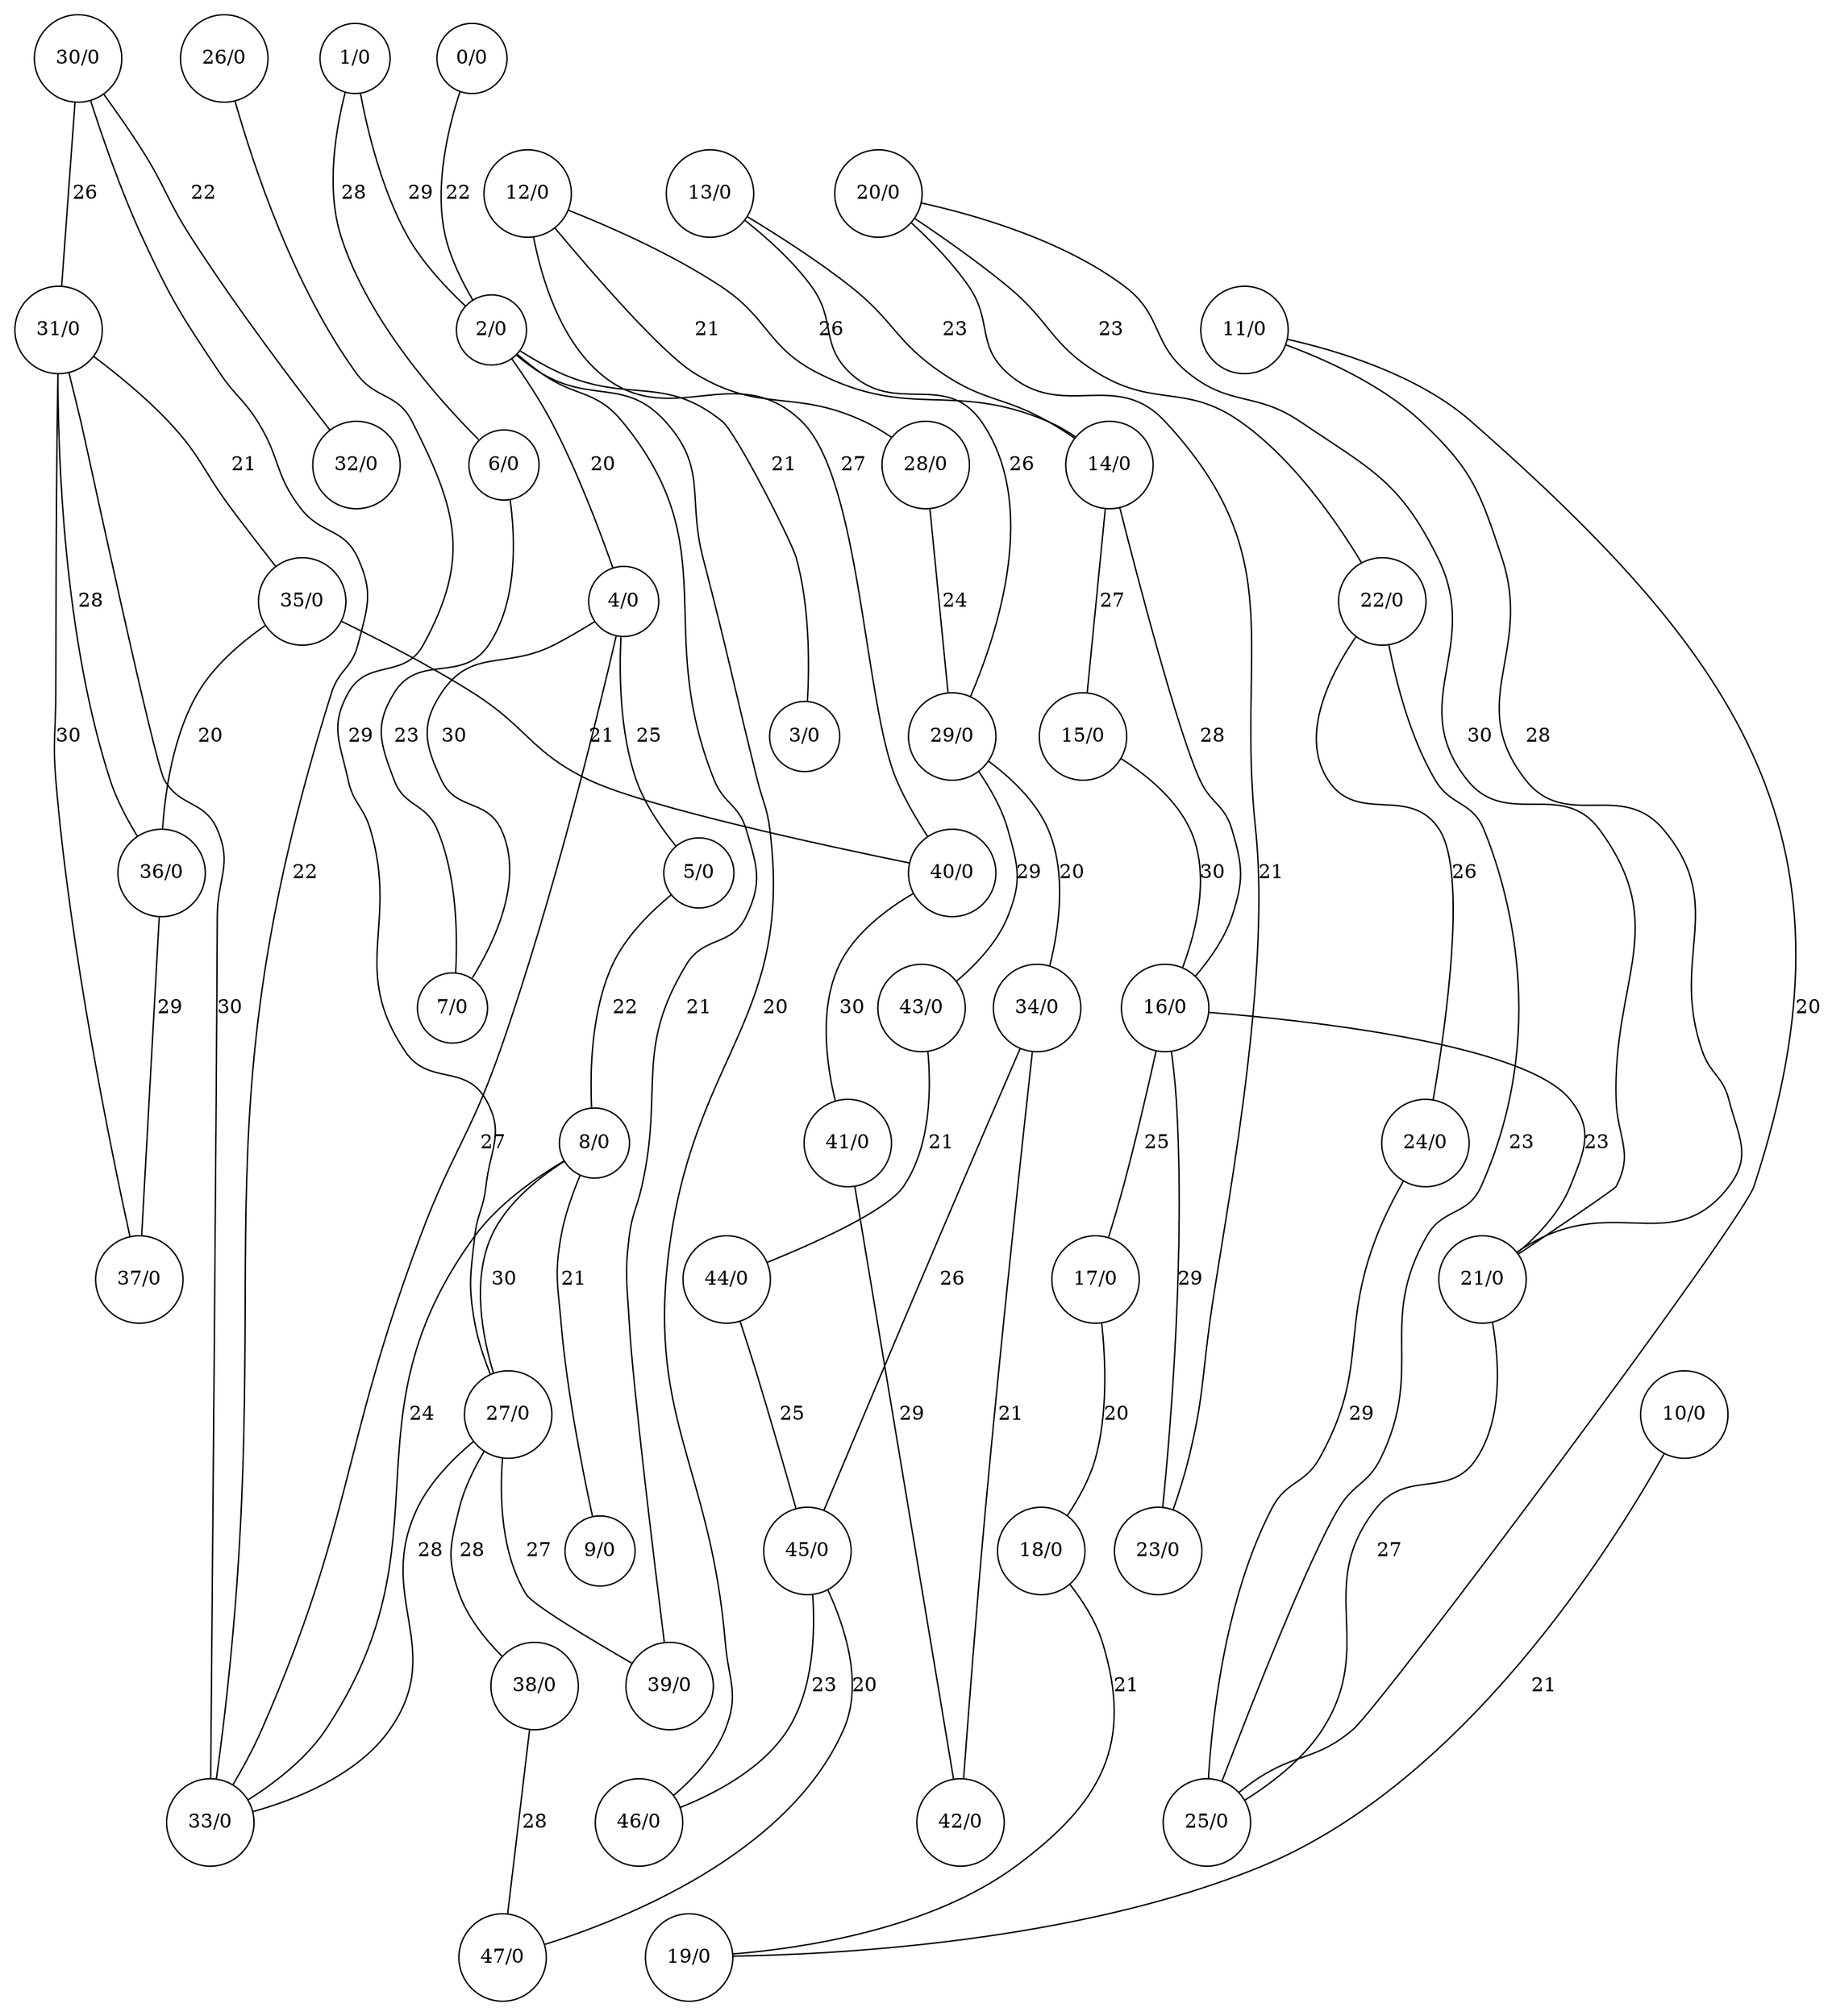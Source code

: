 graph G {
ratio=expand;
overlap=false;
size="20,20!";
0 [status=on, prob=0, style="", weight=0, color="", Country=Canada, pos="-110,54!", Longitude="-110.2017", betweeness=0, shape=circle, Internal=1, Latitude="54.45018", label="0/0", type=normal, id=0, true_status=on];
1 [status=on, prob=0, style="", weight=0, color="", Country=Canada, pos="-118,55!", Longitude="-118.80271", betweeness=0, shape=circle, Internal=1, Latitude="55.16667", label="1/0", type=normal, id=1, true_status=on];
2 [status=on, prob=0, style="", weight=0, color="", Country=Canada, pos="-113,53!", Longitude="-113.46871", betweeness=0, shape=circle, Internal=1, Latitude="53.55014", label="2/0", type=normal, id=2, true_status=on];
3 [status=on, prob=0, style="", weight=0, color="", Country=Canada, pos="-111,56!", Longitude="-111.38519", betweeness=0, shape=circle, Internal=1, Latitude="56.7335", label="3/0", type=normal, id=3, true_status=on];
4 [status=on, prob=0, style="", weight=0, color="", Country=Canada, pos="-120,50!", Longitude="-120.3192", betweeness=0, shape=circle, Internal=1, Latitude="50.66648", label="4/0", type=normal, id=4, true_status=on];
5 [status=on, prob=0, style="", weight=0, color="", Country="United States", pos="-73,40!", Longitude="-73.83708", betweeness=0, shape=circle, Internal=1, Latitude="40.9126", label="5/0", type=normal, id=5, true_status=on];
6 [status=on, prob=0, style="", weight=0, color="", Country=Canada, pos="-120,55!", Longitude="-120.23616", betweeness=0, shape=circle, Internal=1, Latitude="55.7666", label="6/0", type=normal, id=6, true_status=on];
7 [status=on, prob=0, style="", weight=0, color="", Country=Canada, pos="-122,53!", Longitude="-122.75301", betweeness=0, shape=circle, Internal=1, Latitude="53.9166", label="7/0", type=normal, id=7, true_status=on];
8 [status=on, prob=0, style="", weight=0, color="", Country=Canada, pos="-119,49!", Longitude="-119.48568", betweeness=0, shape=circle, Internal=1, Latitude="49.88307", label="8/0", type=normal, id=8, true_status=on];
9 [status=on, prob=0, style="", weight=0, color="", Country=Canada, pos="-119,49!", Longitude="-119.58584", betweeness=0, shape=circle, Internal=1, Latitude="49.48062", label="9/0", type=normal, id=9, true_status=on];
10 [status=on, prob=0, style="", weight=0, color="", Country=Canada, pos="-66,50!", Longitude="-66.38208", betweeness=0, shape=circle, Internal=1, Latitude="50.20011", label="10/0", type=normal, id=10, true_status=on];
11 [status=on, prob=0, style="", weight=0, color="", Country=Canada, pos="-63,46!", Longitude="-63.12671", betweeness=0, shape=circle, Internal=1, Latitude="46.23525", label="11/0", type=normal, id=11, true_status=on];
12 [status=on, prob=0, style="", weight=0, color="", Country="United States", pos="-74,40!", Longitude="-74.00597", betweeness=0, shape=circle, Internal=1, Latitude="40.71427", label="12/0", type=normal, id=12, true_status=on];
13 [status=on, prob=0, style="", weight=0, color="", Country=Canada, pos="-75,45!", Longitude="-75.69812", betweeness=0, shape=circle, Internal=1, Latitude="45.41117", label="13/0", type=normal, id=13, true_status=on];
14 [status=on, prob=0, style="", weight=0, color="", Country=Canada, pos="-73,45!", Longitude="-73.58781", betweeness=0, shape=circle, Internal=1, Latitude="45.50884", label="14/0", type=normal, id=14, true_status=on];
15 [status=on, prob=0, style="", weight=0, color="", Country=Canada, pos="-71,45!", Longitude="-71.89908", betweeness=0, shape=circle, Internal=1, Latitude="45.40008", label="15/0", type=normal, id=15, true_status=on];
16 [status=on, prob=0, style="", weight=0, color="", Country=Canada, pos="-71,46!", Longitude="-71.21454", betweeness=0, shape=circle, Internal=1, Latitude="46.81228", label="16/0", type=normal, id=16, true_status=on];
17 [status=on, prob=0, style="", weight=0, color="", Country=Canada, pos="-71,48!", Longitude="-71.06352", betweeness=0, shape=circle, Internal=1, Latitude="48.42749", label="17/0", type=normal, id=17, true_status=on];
18 [status=on, prob=0, style="", weight=0, color="", Country=Canada, pos="-68,48!", Longitude="-68.52396", betweeness=0, shape=circle, Internal=1, Latitude="48.44879", label="18/0", type=normal, id=18, true_status=on];
19 [status=on, prob=0, style="", weight=0, color="", Country=Canada, pos="-68,49!", Longitude="-68.14894", betweeness=0, shape=circle, Internal=1, Latitude="49.21679", label="19/0", type=normal, id=19, true_status=on];
20 [status=on, prob=0, style="", weight=0, color="", Country=Canada, pos="-66,45!", Longitude="-66.06766", betweeness=0, shape=circle, Internal=1, Latitude="45.27271", label="20/0", type=normal, id=20, true_status=on];
21 [status=on, prob=0, style="", weight=0, color="", Country=Canada, pos="-64,46!", Longitude="-64.80186", betweeness=0, shape=circle, Internal=1, Latitude="46.11594", label="21/0", type=normal, id=21, true_status=on];
22 [status=on, prob=0, style="", weight=0, color="", Country=Canada, pos="-63,44!", Longitude="-63.57333", betweeness=0, shape=circle, Internal=1, Latitude="44.646", label="22/0", type=normal, id=22, true_status=on];
23 [status=on, prob=0, style="", weight=0, color="", Country=Canada, pos="-66,45!", Longitude="-66.66558", betweeness=0, shape=circle, Internal=1, Latitude="45.94541", label="23/0", type=normal, id=23, true_status=on];
24 [status=on, prob=0, style="", weight=0, color="", Country=Canada, pos="-52,47!", Longitude="-52.70931", betweeness=0, shape=circle, Internal=1, Latitude="47.56494", label="24/0", type=normal, id=24, true_status=on];
25 [status=on, prob=0, style="", weight=0, color="", Country=Canada, pos="-63,45!", Longitude="-63.28198", betweeness=0, shape=circle, Internal=1, Latitude="45.36685", label="25/0", type=normal, id=25, true_status=on];
26 [status=on, prob=0, style="", weight=0, color="", Country=Canada, pos="-112,49!", Longitude="-112.81856", betweeness=0, shape=circle, Internal=1, Latitude="49.69999", label="26/0", type=normal, id=26, true_status=on];
27 [status=on, prob=0, style="", weight=0, color="", Country=Canada, pos="-114,51!", Longitude="-114.08529", betweeness=0, shape=circle, Internal=1, Latitude="51.05011", label="27/0", type=normal, id=27, true_status=on];
28 [status=on, prob=0, style="", weight=0, color="", Country="United States", pos="-78,42!", Longitude="-78.87837", betweeness=0, shape=circle, Internal=1, Latitude="42.88645", label="28/0", type=normal, id=28, true_status=on];
29 [status=on, prob=0, style="", weight=0, color="", Country=Canada, pos="-79,43!", Longitude="-79.4163", betweeness=0, shape=circle, Internal=1, Latitude="43.70011", label="29/0", type=normal, id=29, true_status=on];
30 [status=on, prob=0, style="", weight=0, color="", Country=Canada, pos="-123,48!", Longitude="-123.3693", betweeness=0, shape=circle, Internal=1, Latitude="48.43294", label="30/0", type=normal, id=30, true_status=on];
31 [status=on, prob=0, style="", weight=0, color="", Country="United States", pos="-122,47!", Longitude="-122.33207", betweeness=0, shape=circle, Internal=1, Latitude="47.60621", label="31/0", type=normal, id=31, true_status=on];
32 [status=on, prob=0, style="", weight=0, color="", Country=Canada, pos="-124,49!", Longitude="-124.9936", betweeness=0, shape=circle, Internal=1, Latitude="49.68657", label="32/0", type=normal, id=32, true_status=on];
33 [status=on, prob=0, style="", weight=0, color="", Country=Canada, pos="-123,49!", Longitude="-123.11934", betweeness=0, shape=circle, Internal=1, Latitude="49.24966", label="33/0", type=normal, id=33, true_status=on];
34 [status=on, prob=0, style="", weight=0, color="", Country="United States", pos="-87,41!", Longitude="-87.65005", betweeness=0, shape=circle, Internal=1, Latitude="41.85003", label="34/0", type=normal, id=34, true_status=on];
35 [status=on, prob=0, style="", weight=0, color="", Country="United States", pos="-118,34!", Longitude="-118.24368", betweeness=0, shape=circle, Internal=1, Latitude="34.05223", label="35/0", type=normal, id=35, true_status=on];
36 [status=on, prob=0, style="", weight=0, color="", Country="United States", pos="-122,37!", Longitude="-122.14302", betweeness=0, shape=circle, Internal=1, Latitude="37.44188", label="36/0", type=normal, id=36, true_status=on];
37 [status=on, prob=0, style="", weight=0, color="", Country="United States", pos="-122,37!", Longitude="-122.41942", betweeness=0, shape=circle, Internal=1, Latitude="37.77493", label="37/0", type=normal, id=37, true_status=on];
38 [status=on, prob=0, style="", weight=0, color="", Country=Canada, pos="-110,50!", Longitude="-110.66834", betweeness=0, shape=circle, Internal=1, Latitude="50.05006", label="38/0", type=normal, id=38, true_status=on];
39 [status=on, prob=0, style="", weight=0, color="", Country=Canada, pos="-113,52!", Longitude="-113.802", betweeness=0, shape=circle, Internal=1, Latitude="52.26682", label="39/0", type=normal, id=39, true_status=on];
40 [status=on, prob=0, style="", weight=0, color="", Country="United States", pos="-77,38!", Longitude="-77.03637", betweeness=0, shape=circle, Internal=1, Latitude="38.89511", label="40/0", type=normal, id=40, true_status=on];
41 [status=on, prob=0, style="", weight=0, color="", Country="United States", pos="-84,33!", Longitude="-84.38798", betweeness=0, shape=circle, Internal=1, Latitude="33.749", label="41/0", type=normal, id=41, true_status=on];
42 [status=on, prob=0, style="", weight=0, color="", Country="United States", pos="-96,32!", Longitude="-96.80667", betweeness=0, shape=circle, Internal=1, Latitude="32.78306", label="42/0", type=normal, id=42, true_status=on];
43 [status=on, prob=0, style="", weight=0, color="", Country=Canada, pos="-80,46!", Longitude="-80.99001", betweeness=0, shape=circle, Internal=1, Latitude="46.49", label="43/0", type=normal, id=43, true_status=on];
44 [status=on, prob=0, style="", weight=0, color="", Country=Canada, pos="-89,48!", Longitude="-89.31683", betweeness=0, shape=circle, Internal=1, Latitude="48.4001", label="44/0", type=normal, id=44, true_status=on];
45 [status=on, prob=0, style="", weight=0, color="", Country=Canada, pos="-97,49!", Longitude="-97.14704", betweeness=0, shape=circle, Internal=1, Latitude="49.8844", label="45/0", type=normal, id=45, true_status=on];
46 [status=on, prob=0, style="", weight=0, color="", Country=Canada, pos="-106,52!", Longitude="-106.63452", betweeness=0, shape=circle, Internal=1, Latitude="52.11679", label="46/0", type=normal, id=46, true_status=on];
47 [status=on, prob=0, style="", weight=0, color="", Country=Canada, pos="-104,50!", Longitude="-104.6178", betweeness=0, shape=circle, Internal=1, Latitude="50.45008", label="47/0", type=normal, id=47, true_status=on];
0 -- 2  [LinkType=Fiber, status=on, capacity=22, weight="0.00454545454545", color=black, LinkNote="Bell Canada  Routes", label=22, LinkLabel="Bell Canada Fiber Routes", key=0, type=normal, prob=0, true_status=on];
1 -- 2  [LinkType=Fiber, status=on, capacity=29, weight="0.00344827586207", color=black, LinkNote="Bell Canada  Routes", label=29, LinkLabel="Bell Canada Fiber Routes", key=0, type=normal, prob=0, true_status=on];
1 -- 6  [LinkType=Fiber, status=on, capacity=28, weight="0.00357142857143", color=black, LinkNote="Bell Canada  Routes", label=28, LinkLabel="Bell Canada Fiber Routes", key=0, type=normal, prob=0, true_status=on];
2 -- 3  [LinkType=Fiber, status=on, capacity=21, weight="0.0047619047619", color=black, LinkNote="Bell Canada  Routes", label=21, LinkLabel="Bell Canada Fiber Routes", key=0, type=normal, prob=0, true_status=on];
2 -- 4  [LinkType=Fiber, status=on, capacity=20, weight="0.005", color=black, LinkNote="Bell Canada  Routes", label=20, LinkLabel="Bell Canada Fiber Routes", key=0, type=normal, prob=0, true_status=on];
2 -- 39  [LinkType=Fiber, status=on, capacity=21, weight="0.0047619047619", color=black, LinkNote="Bell Canada  Routes", label=21, LinkLabel="Bell Canada Fiber Routes", key=0, type=normal, prob=0, true_status=on];
2 -- 46  [LinkType=Fiber, status=on, capacity=20, weight="0.005", color=black, LinkNote="Bell Canada  Routes", label=20, LinkLabel="Bell Canada Fiber Routes", key=0, type=normal, prob=0, true_status=on];
4 -- 33  [LinkType=Fiber, status=on, capacity=27, weight="0.0037037037037", color=black, LinkNote="Bell Canada  Routes", label=27, LinkLabel="Bell Canada Fiber Routes", key=0, type=normal, prob=0, true_status=on];
4 -- 5  [LinkType=Fiber, status=on, capacity=25, weight="0.004", color=black, LinkNote="Bell Canada  Routes", label=25, LinkLabel="Bell Canada Fiber Routes", key=0, type=normal, prob=0, true_status=on];
4 -- 7  [LinkType=Fiber, status=on, capacity=30, weight="0.00333333333333", color=black, LinkNote="Bell Canada  Routes", label=30, LinkLabel="Bell Canada Fiber Routes", key=0, type=normal, prob=0, true_status=on];
5 -- 8  [LinkType=Fiber, status=on, capacity=22, weight="0.00454545454545", color=black, LinkNote="Bell Canada  Routes", label=22, LinkLabel="Bell Canada Fiber Routes", key=0, type=normal, prob=0, true_status=on];
6 -- 7  [LinkType=Fiber, status=on, capacity=23, weight="0.00434782608696", color=black, LinkNote="Leased  Route", label=23, LinkLabel="Leased Fiber Route", key=0, type=normal, prob=0, true_status=on];
8 -- 9  [LinkType=Fiber, status=on, capacity=21, weight="0.0047619047619", color=black, LinkNote="Bell Canada  Routes", label=21, LinkLabel="Bell Canada Fiber Routes", key=0, type=normal, prob=0, true_status=on];
8 -- 27  [LinkType=Fiber, status=on, capacity=30, weight="0.00333333333333", color=black, LinkNote="Leased  Route", label=30, LinkLabel="Leased Fiber Route", key=0, type=normal, prob=0, true_status=on];
8 -- 33  [LinkType=Fiber, status=on, capacity=24, weight="0.00416666666667", color=black, LinkNote="Leased  Route", label=24, LinkLabel="Leased Fiber Route", key=0, type=normal, prob=0, true_status=on];
10 -- 19  [LinkType=Fiber, status=on, capacity=21, weight="0.0047619047619", color=black, LinkNote="Bell Canada  Routes", label=21, LinkLabel="Bell Canada Fiber Routes", key=0, type=normal, prob=0, true_status=on];
11 -- 25  [LinkType=Fiber, status=on, capacity=20, weight="0.005", color=black, LinkNote="Bell Canada  Routes", label=20, LinkLabel="Bell Canada Fiber Routes", key=0, type=normal, prob=0, true_status=on];
11 -- 21  [LinkType=Fiber, status=on, capacity=28, weight="0.00357142857143", color=black, LinkNote="Bell Canada  Routes", label=28, LinkLabel="Bell Canada Fiber Routes", key=0, type=normal, prob=0, true_status=on];
12 -- 40  [LinkType=Fiber, status=on, capacity=27, weight="0.0037037037037", color=black, LinkNote="Leased  Route", label=27, LinkLabel="Leased Fiber Route", key=0, type=normal, prob=0, true_status=on];
12 -- 28  [LinkType=Fiber, status=on, capacity=21, weight="0.0047619047619", color=black, LinkNote="Bell Canada  Routes", label=21, LinkLabel="Bell Canada Fiber Routes", key=0, type=normal, prob=0, true_status=on];
12 -- 14  [LinkType=Fiber, status=on, capacity=26, weight="0.00384615384615", color=black, LinkNote="Bell Canada  Routes", label=26, LinkLabel="Bell Canada Fiber Routes", key=0, type=normal, prob=0, true_status=on];
13 -- 29  [LinkType=Fiber, status=on, capacity=26, weight="0.00384615384615", color=black, LinkNote="Bell Canada  Routes", label=26, LinkLabel="Bell Canada Fiber Routes", key=0, type=normal, prob=0, true_status=on];
13 -- 14  [LinkType=Fiber, status=on, capacity=23, weight="0.00434782608696", color=black, LinkNote="Bell Canada  Routes", label=23, LinkLabel="Bell Canada Fiber Routes", key=0, type=normal, prob=0, true_status=on];
14 -- 16  [LinkType=Fiber, status=on, capacity=28, weight="0.00357142857143", color=black, LinkNote="Bell Canada  Routes", label=28, LinkLabel="Bell Canada Fiber Routes", key=0, type=normal, prob=0, true_status=on];
14 -- 15  [LinkType=Fiber, status=on, capacity=27, weight="0.0037037037037", color=black, LinkNote="Bell Canada  Routes", label=27, LinkLabel="Bell Canada Fiber Routes", key=0, type=normal, prob=0, true_status=on];
15 -- 16  [LinkType=Fiber, status=on, capacity=30, weight="0.00333333333333", color=black, LinkNote="Bell Canada  Routes", label=30, LinkLabel="Bell Canada Fiber Routes", key=0, type=normal, prob=0, true_status=on];
16 -- 17  [LinkType=Fiber, status=on, capacity=25, weight="0.004", color=black, LinkNote="Bell Canada  Routes", label=25, LinkLabel="Bell Canada Fiber Routes", key=0, type=normal, prob=0, true_status=on];
16 -- 23  [LinkType=Fiber, status=on, capacity=29, weight="0.00344827586207", color=black, LinkNote="Bell Canada  Routes", label=29, LinkLabel="Bell Canada Fiber Routes", key=0, type=normal, prob=0, true_status=on];
16 -- 21  [LinkType=Fiber, status=on, capacity=23, weight="0.00434782608696", color=black, LinkNote="Bell Canada  Routes", label=23, LinkLabel="Bell Canada Fiber Routes", key=0, type=normal, prob=0, true_status=on];
17 -- 18  [LinkType=Fiber, status=on, capacity=20, weight="0.005", color=black, LinkNote="Bell Canada  Routes", label=20, LinkLabel="Bell Canada Fiber Routes", key=0, type=normal, prob=0, true_status=on];
18 -- 19  [LinkType=Fiber, status=on, capacity=21, weight="0.0047619047619", color=black, LinkNote="Bell Canada  Routes", label=21, LinkLabel="Bell Canada Fiber Routes", key=0, type=normal, prob=0, true_status=on];
20 -- 21  [LinkType=Fiber, status=on, capacity=30, weight="0.00333333333333", color=black, LinkNote="Bell Canada  Routes", label=30, LinkLabel="Bell Canada Fiber Routes", key=0, type=normal, prob=0, true_status=on];
20 -- 22  [LinkType=Fiber, status=on, capacity=23, weight="0.00434782608696", color=black, LinkNote="Bell Canada  Routes", label=23, LinkLabel="Bell Canada Fiber Routes", key=0, type=normal, prob=0, true_status=on];
20 -- 23  [LinkType=Fiber, status=on, capacity=21, weight="0.0047619047619", color=black, LinkNote="Bell Canada  Routes", label=21, LinkLabel="Bell Canada Fiber Routes", key=0, type=normal, prob=0, true_status=on];
21 -- 25  [LinkType=Fiber, status=on, capacity=27, weight="0.0037037037037", color=black, LinkNote="Bell Canada  Routes", label=27, LinkLabel="Bell Canada Fiber Routes", key=0, type=normal, prob=0, true_status=on];
22 -- 24  [LinkType=Fiber, status=on, capacity=26, weight="0.00384615384615", color=black, LinkNote="Bell Canada  Routes", label=26, LinkLabel="Bell Canada Fiber Routes", key=0, type=normal, prob=0, true_status=on];
22 -- 25  [LinkType=Fiber, status=on, capacity=23, weight="0.00434782608696", color=black, LinkNote="Bell Canada  Routes", label=23, LinkLabel="Bell Canada Fiber Routes", key=0, type=normal, prob=0, true_status=on];
24 -- 25  [LinkType=Fiber, status=on, capacity=29, weight="0.00344827586207", color=black, LinkNote="Bell Canada  Routes", label=29, LinkLabel="Bell Canada Fiber Routes", key=0, type=normal, prob=0, true_status=on];
26 -- 27  [LinkType=Fiber, status=on, capacity=29, weight="0.00344827586207", color=black, LinkNote="Bell Canada  Routes", label=29, LinkLabel="Bell Canada Fiber Routes", key=0, type=normal, prob=0, true_status=on];
27 -- 33  [LinkType=Fiber, status=on, capacity=28, weight="0.00357142857143", color=black, LinkNote="Bell Canada  Routes", label=28, LinkLabel="Bell Canada Fiber Routes", key=0, type=normal, prob=0, true_status=on];
27 -- 38  [LinkType=Fiber, status=on, capacity=28, weight="0.00357142857143", color=black, LinkNote="Bell Canada  Routes", label=28, LinkLabel="Bell Canada Fiber Routes", key=0, type=normal, prob=0, true_status=on];
27 -- 39  [LinkType=Fiber, status=on, capacity=27, weight="0.0037037037037", color=black, LinkNote="Bell Canada  Routes", label=27, LinkLabel="Bell Canada Fiber Routes", key=0, type=normal, prob=0, true_status=on];
28 -- 29  [LinkType=Fiber, status=on, capacity=24, weight="0.00416666666667", color=black, LinkNote="Bell Canada  Routes", label=24, LinkLabel="Bell Canada Fiber Routes", key=0, type=normal, prob=0, true_status=on];
29 -- 34  [LinkType=Fiber, status=on, capacity=20, weight="0.005", color=black, LinkNote="Bell Canada  Routes", label=20, LinkLabel="Bell Canada Fiber Routes", key=0, type=normal, prob=0, true_status=on];
29 -- 43  [LinkType=Fiber, status=on, capacity=29, weight="0.00344827586207", color=black, LinkNote="Bell Canada  Routes", label=29, LinkLabel="Bell Canada Fiber Routes", key=0, type=normal, prob=0, true_status=on];
30 -- 32  [LinkType=Fiber, status=on, capacity=22, weight="0.00454545454545", color=black, LinkNote="Bell Canada  Routes", label=22, LinkLabel="Bell Canada Fiber Routes", key=0, type=normal, prob=0, true_status=on];
30 -- 33  [LinkType=Fiber, status=on, capacity=22, weight="0.00454545454545", color=black, LinkNote="Bell Canada  Routes", label=22, LinkLabel="Bell Canada Fiber Routes", key=0, type=normal, prob=0, true_status=on];
30 -- 31  [LinkType=Fiber, status=on, capacity=26, weight="0.00384615384615", color=black, LinkNote="Bell Canada  Routes", label=26, LinkLabel="Bell Canada Fiber Routes", key=0, type=normal, prob=0, true_status=on];
31 -- 33  [LinkType=Fiber, status=on, capacity=30, weight="0.00333333333333", color=black, LinkNote="Bell Canada  Routes", label=30, LinkLabel="Bell Canada Fiber Routes", key=0, type=normal, prob=0, true_status=on];
31 -- 35  [LinkType=Fiber, status=on, capacity=21, weight="0.0047619047619", color=black, LinkNote="Leased  Route", label=21, LinkLabel="Leased Fiber Route", key=0, type=normal, prob=0, true_status=on];
31 -- 36  [LinkType=Fiber, status=on, capacity=28, weight="0.00357142857143", color=black, LinkNote="Leased  Route", label=28, LinkLabel="Leased Fiber Route", key=0, type=normal, prob=0, true_status=on];
31 -- 37  [LinkType=Fiber, status=on, capacity=30, weight="0.00333333333333", color=black, LinkNote="Leased  Route", label=30, LinkLabel="Leased Fiber Route", key=0, type=normal, prob=0, true_status=on];
34 -- 42  [LinkType=Fiber, status=on, capacity=21, weight="0.0047619047619", color=black, LinkNote="Leased  Route", label=21, LinkLabel="Leased Fiber Route", key=0, type=normal, prob=0, true_status=on];
34 -- 45  [LinkType=Fiber, status=on, capacity=26, weight="0.00384615384615", color=black, LinkNote="Bell Canada  Routes", label=26, LinkLabel="Bell Canada Fiber Routes", key=0, type=normal, prob=0, true_status=on];
35 -- 40  [LinkType=Fiber, status=on, capacity=21, weight="0.0047619047619", color=black, LinkNote="Leased  Route", label=21, LinkLabel="Leased Fiber Route", key=0, type=normal, prob=0, true_status=on];
35 -- 36  [LinkType=Fiber, status=on, capacity=20, weight="0.005", color=black, LinkNote="Leased  Route", label=20, LinkLabel="Leased Fiber Route", key=0, type=normal, prob=0, true_status=on];
36 -- 37  [LinkType=Fiber, status=on, capacity=29, weight="0.00344827586207", color=black, LinkNote="Leased  Route", label=29, LinkLabel="Leased Fiber Route", key=0, type=normal, prob=0, true_status=on];
38 -- 47  [LinkType=Fiber, status=on, capacity=28, weight="0.00357142857143", color=black, LinkNote="Bell Canada  Routes", label=28, LinkLabel="Bell Canada Fiber Routes", key=0, type=normal, prob=0, true_status=on];
40 -- 41  [LinkType=Fiber, status=on, capacity=30, weight="0.00333333333333", color=black, LinkNote="Leased  Route", label=30, LinkLabel="Leased Fiber Route", key=0, type=normal, prob=0, true_status=on];
41 -- 42  [LinkType=Fiber, status=on, capacity=29, weight="0.00344827586207", color=black, LinkNote="Leased  Route", label=29, LinkLabel="Leased Fiber Route", key=0, type=normal, prob=0, true_status=on];
43 -- 44  [LinkType=Fiber, status=on, capacity=21, weight="0.0047619047619", color=black, LinkNote="Bell Canada  Routes", label=21, LinkLabel="Bell Canada Fiber Routes", key=0, type=normal, prob=0, true_status=on];
44 -- 45  [LinkType=Fiber, status=on, capacity=25, weight="0.004", color=black, LinkNote="Bell Canada  Routes", label=25, LinkLabel="Bell Canada Fiber Routes", key=0, type=normal, prob=0, true_status=on];
45 -- 46  [LinkType=Fiber, status=on, capacity=23, weight="0.00434782608696", color=black, LinkNote="Bell Canada  Routes", label=23, LinkLabel="Bell Canada Fiber Routes", key=0, type=normal, prob=0, true_status=on];
45 -- 47  [LinkType=Fiber, status=on, capacity=20, weight="0.005", color=black, LinkNote="Bell Canada  Routes", label=20, LinkLabel="Bell Canada Fiber Routes", key=0, type=normal, prob=0, true_status=on];
}

